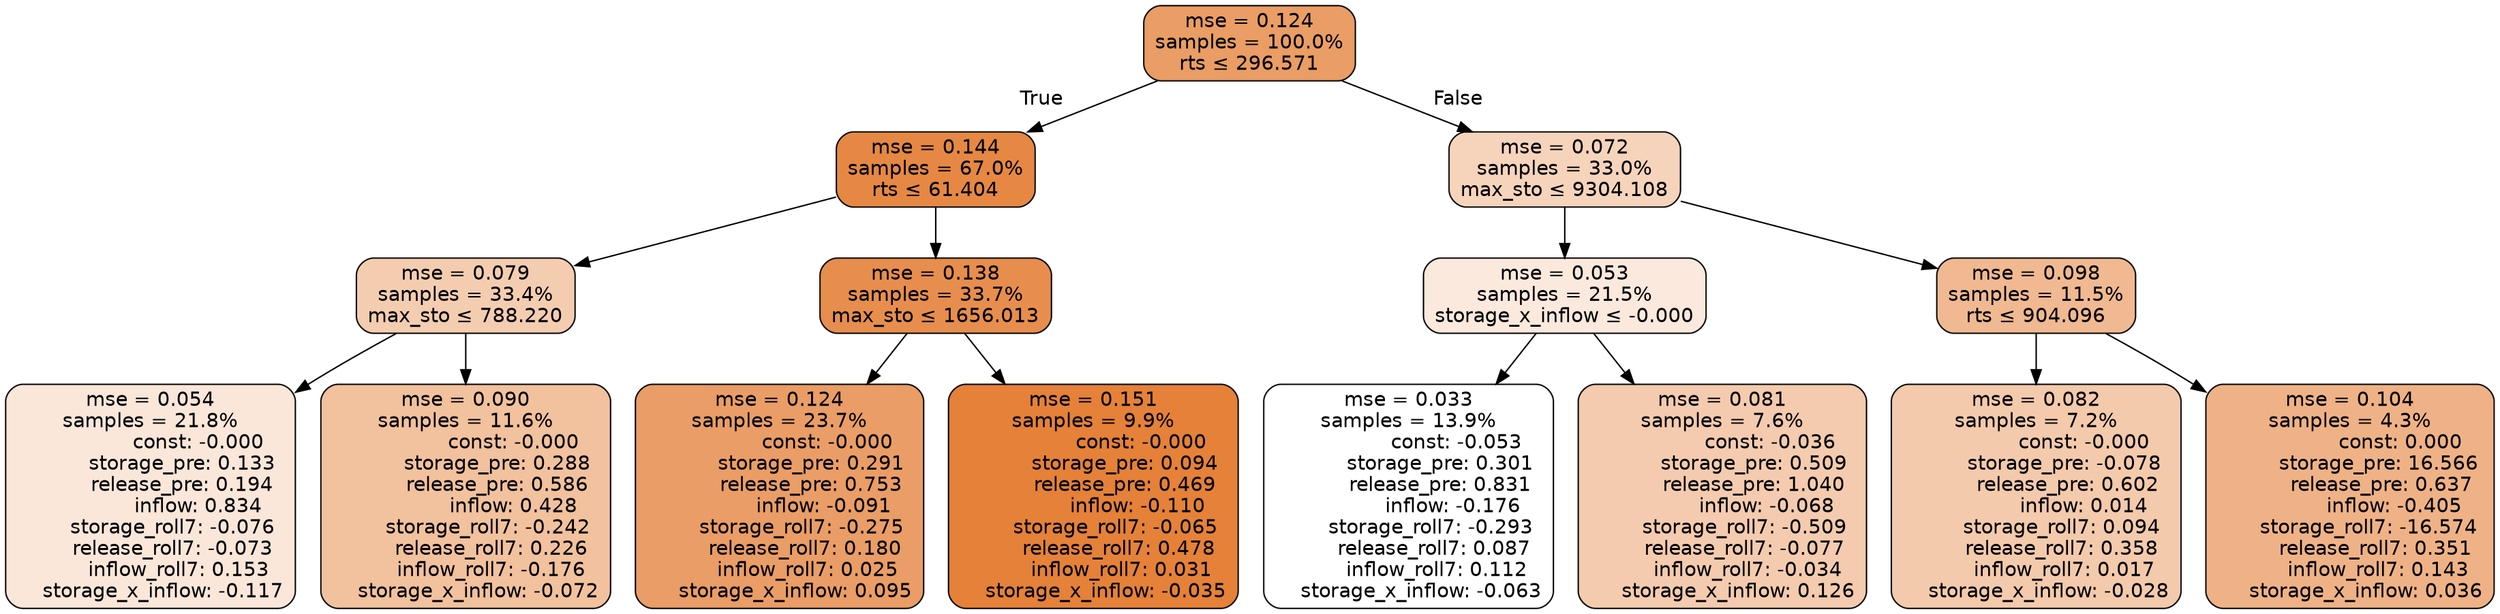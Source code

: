 digraph tree {
bgcolor="transparent"
node [shape=rectangle, style="filled, rounded", color="black", fontname=helvetica] ;
edge [fontname=helvetica] ;
	"0" [label="mse = 0.124
samples = 100.0%
rts &le; 296.571", fillcolor="#ea9d65"]
	"1" [label="mse = 0.144
samples = 67.0%
rts &le; 61.404", fillcolor="#e68844"]
	"2" [label="mse = 0.079
samples = 33.4%
max_sto &le; 788.220", fillcolor="#f4cdb1"]
	"3" [label="mse = 0.054
samples = 21.8%
               const: -0.000
          storage_pre: 0.133
          release_pre: 0.194
               inflow: 0.834
       storage_roll7: -0.076
       release_roll7: -0.073
         inflow_roll7: 0.153
    storage_x_inflow: -0.117", fillcolor="#fae7da"]
	"4" [label="mse = 0.090
samples = 11.6%
               const: -0.000
          storage_pre: 0.288
          release_pre: 0.586
               inflow: 0.428
       storage_roll7: -0.242
        release_roll7: 0.226
        inflow_roll7: -0.176
    storage_x_inflow: -0.072", fillcolor="#f2c19e"]
	"5" [label="mse = 0.138
samples = 33.7%
max_sto &le; 1656.013", fillcolor="#e78e4e"]
	"6" [label="mse = 0.124
samples = 23.7%
               const: -0.000
          storage_pre: 0.291
          release_pre: 0.753
              inflow: -0.091
       storage_roll7: -0.275
        release_roll7: 0.180
         inflow_roll7: 0.025
     storage_x_inflow: 0.095", fillcolor="#ea9d66"]
	"7" [label="mse = 0.151
samples = 9.9%
               const: -0.000
          storage_pre: 0.094
          release_pre: 0.469
              inflow: -0.110
       storage_roll7: -0.065
        release_roll7: 0.478
         inflow_roll7: 0.031
    storage_x_inflow: -0.035", fillcolor="#e58139"]
	"8" [label="mse = 0.072
samples = 33.0%
max_sto &le; 9304.108", fillcolor="#f6d4bc"]
	"9" [label="mse = 0.053
samples = 21.5%
storage_x_inflow &le; -0.000", fillcolor="#fae9dc"]
	"10" [label="mse = 0.033
samples = 13.9%
               const: -0.053
          storage_pre: 0.301
          release_pre: 0.831
              inflow: -0.176
       storage_roll7: -0.293
        release_roll7: 0.087
         inflow_roll7: 0.112
    storage_x_inflow: -0.063", fillcolor="#ffffff"]
	"11" [label="mse = 0.081
samples = 7.6%
               const: -0.036
          storage_pre: 0.509
          release_pre: 1.040
              inflow: -0.068
       storage_roll7: -0.509
       release_roll7: -0.077
        inflow_roll7: -0.034
     storage_x_inflow: 0.126", fillcolor="#f4cbae"]
	"12" [label="mse = 0.098
samples = 11.5%
rts &le; 904.096", fillcolor="#f0b991"]
	"13" [label="mse = 0.082
samples = 7.2%
               const: -0.000
         storage_pre: -0.078
          release_pre: 0.602
               inflow: 0.014
        storage_roll7: 0.094
        release_roll7: 0.358
         inflow_roll7: 0.017
    storage_x_inflow: -0.028", fillcolor="#f4caac"]
	"14" [label="mse = 0.104
samples = 4.3%
                const: 0.000
         storage_pre: 16.566
          release_pre: 0.637
              inflow: -0.405
      storage_roll7: -16.574
        release_roll7: 0.351
         inflow_roll7: 0.143
     storage_x_inflow: 0.036", fillcolor="#efb287"]

	"0" -> "1" [labeldistance=2.5, labelangle=45, headlabel="True"]
	"1" -> "2"
	"2" -> "3"
	"2" -> "4"
	"1" -> "5"
	"5" -> "6"
	"5" -> "7"
	"0" -> "8" [labeldistance=2.5, labelangle=-45, headlabel="False"]
	"8" -> "9"
	"9" -> "10"
	"9" -> "11"
	"8" -> "12"
	"12" -> "13"
	"12" -> "14"
}